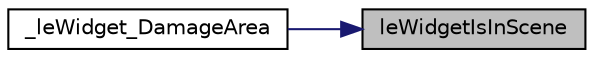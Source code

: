 digraph "leWidgetIsInScene"
{
 // LATEX_PDF_SIZE
  edge [fontname="Helvetica",fontsize="10",labelfontname="Helvetica",labelfontsize="10"];
  node [fontname="Helvetica",fontsize="10",shape=record];
  rankdir="RL";
  Node1 [label="leWidgetIsInScene",height=0.2,width=0.4,color="black", fillcolor="grey75", style="filled", fontcolor="black",tooltip=" "];
  Node1 -> Node2 [dir="back",color="midnightblue",fontsize="10",style="solid",fontname="Helvetica"];
  Node2 [label="_leWidget_DamageArea",height=0.2,width=0.4,color="black", fillcolor="white", style="filled",URL="$legato__widget_8h.html#a7dfef85d86f84fd12d19acc75381e03a",tooltip=" "];
}
